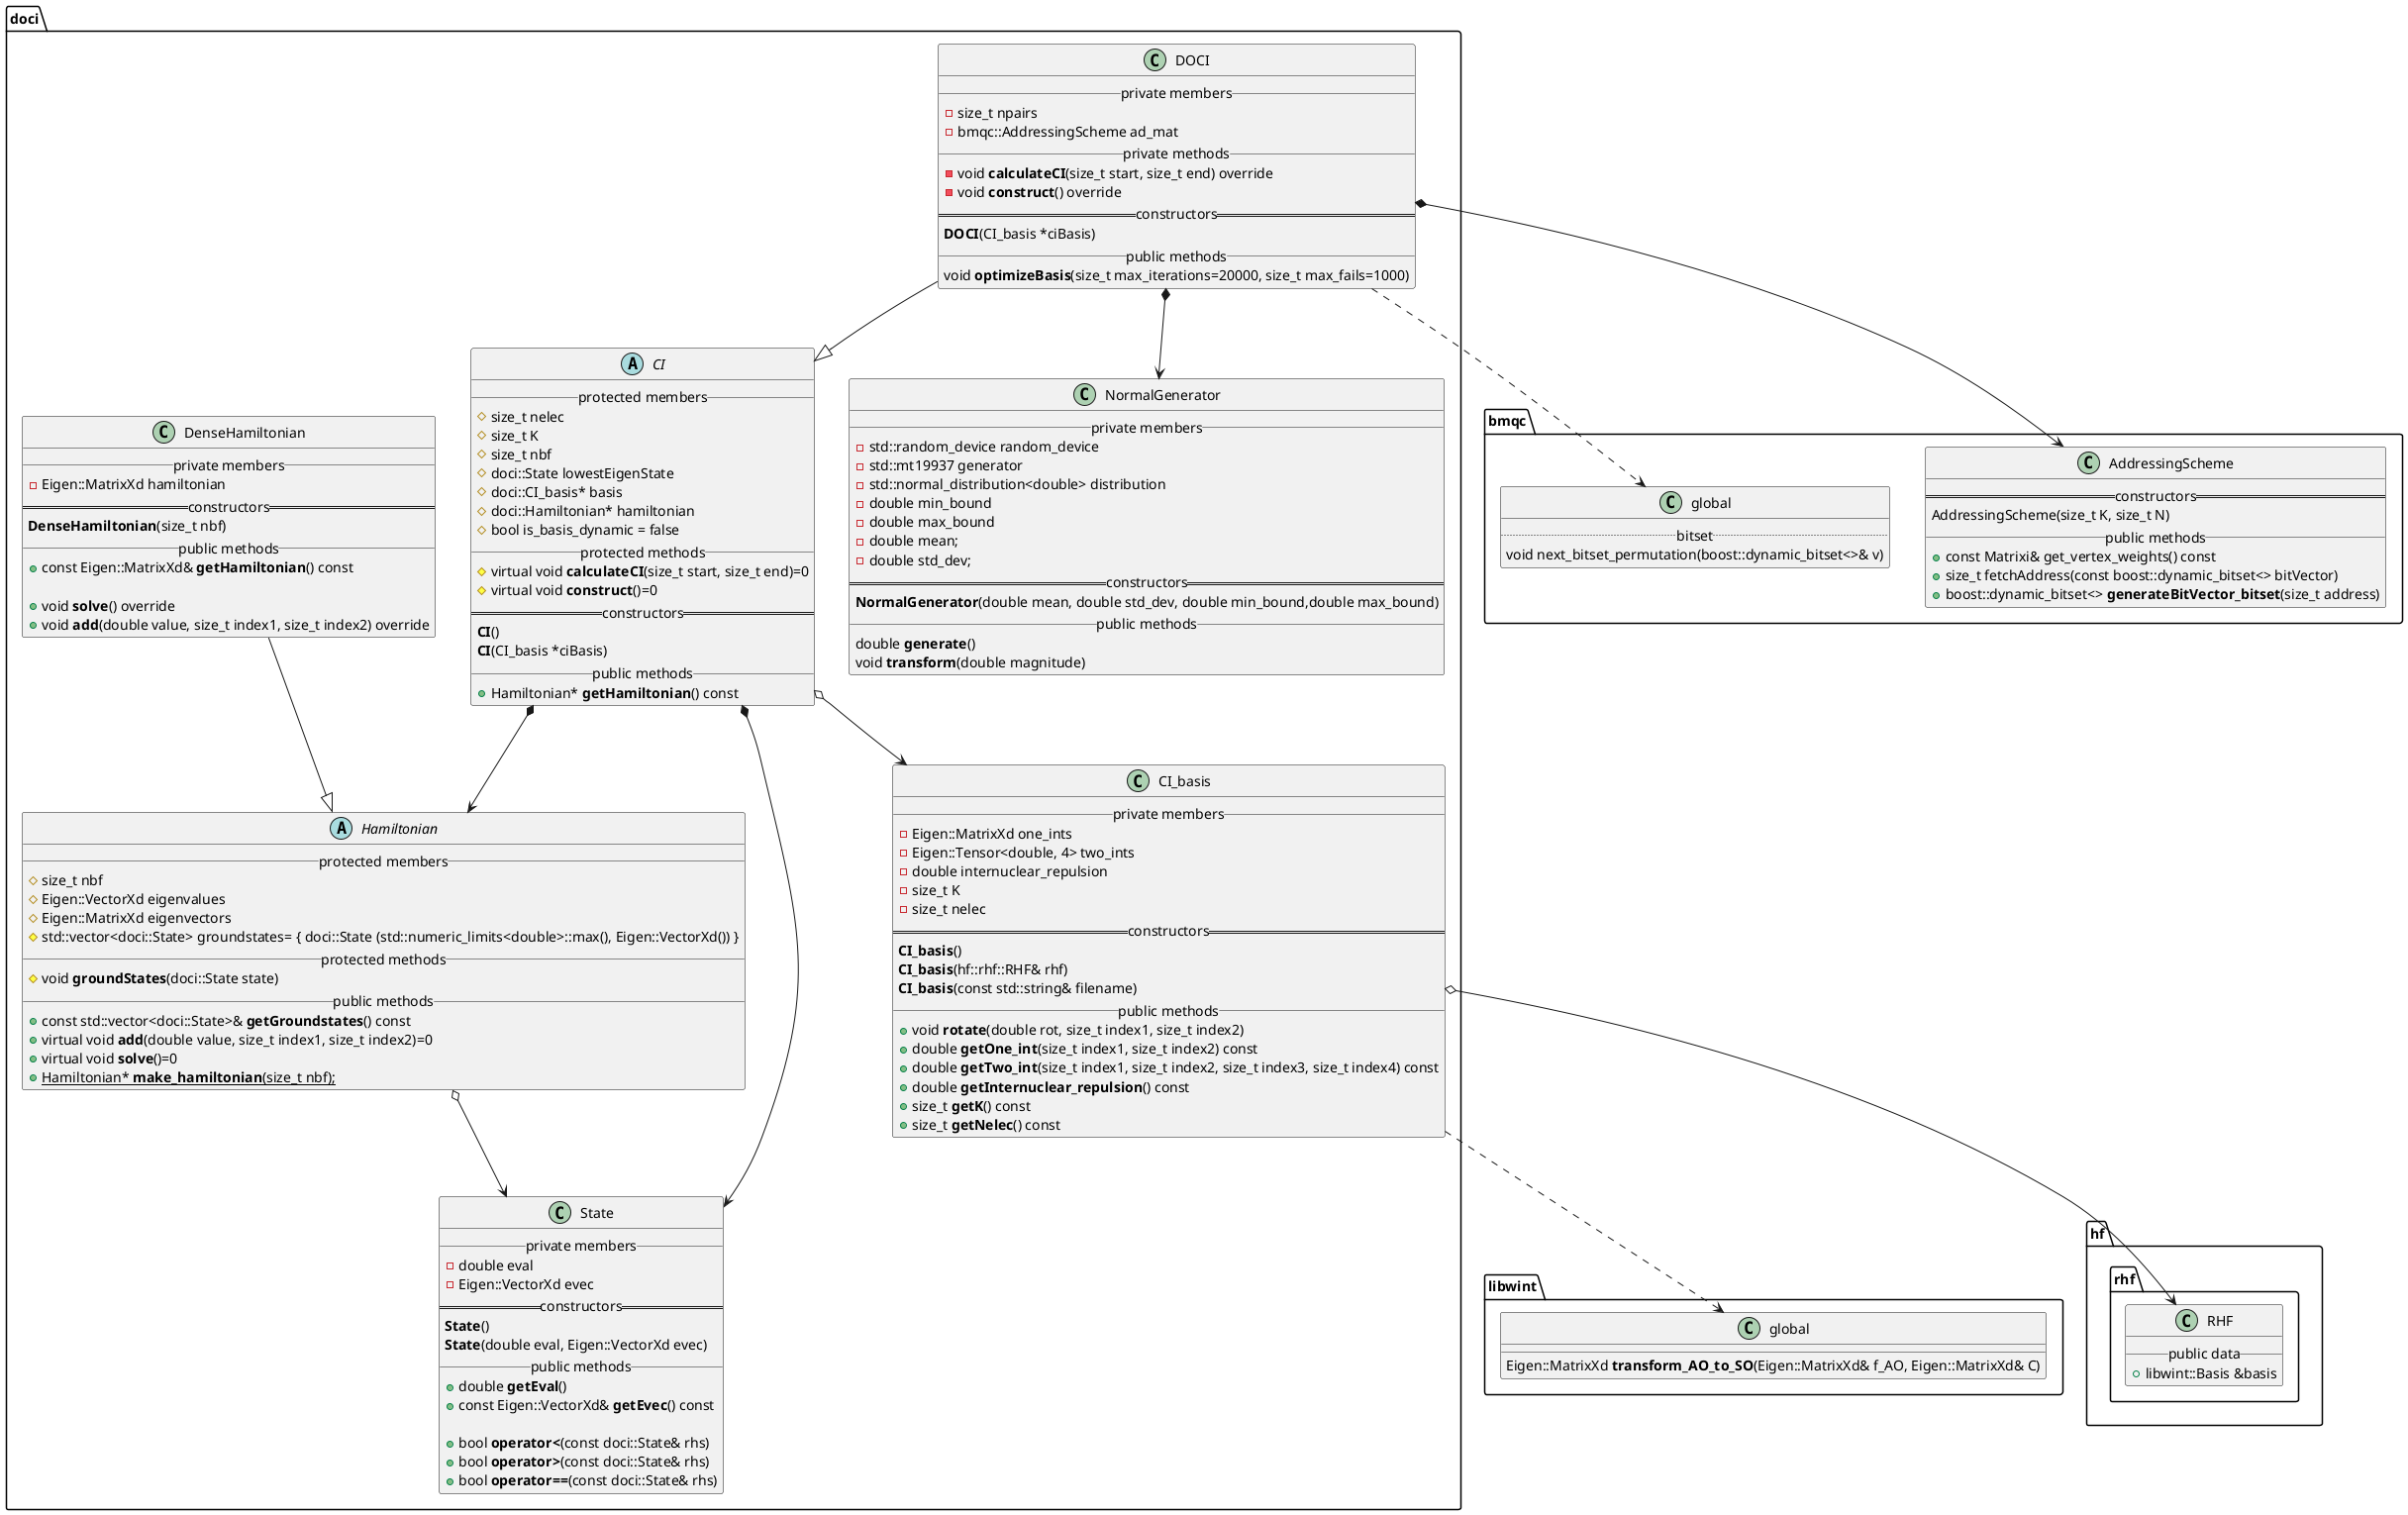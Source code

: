 @startuml

namespace doci {
    abstract class CI {
        __ protected members __
            # size_t nelec
            # size_t K
            # size_t nbf
            # doci::State lowestEigenState
            # doci::CI_basis* basis
            # doci::Hamiltonian* hamiltonian
            # bool is_basis_dynamic = false
        __ protected methods __
            # virtual void **calculateCI**(size_t start, size_t end)=0
	        # virtual void **construct**()=0
        == constructors ==
	        **CI**()
	        **CI**(CI_basis *ciBasis)
	    __ public methods __
	        + Hamiltonian* **getHamiltonian**() const
    }


    class DOCI {
        __ private members __
            - size_t npairs
            - bmqc::AddressingScheme ad_mat
        __ private methods __
            - void **calculateCI**(size_t start, size_t end) override
            - void **construct**() override
        == constructors ==
            **DOCI**(CI_basis *ciBasis)
        __ public methods __
            void **optimizeBasis**(size_t max_iterations=20000, size_t max_fails=1000)
    }


    class State {
        __ private members __
            - double eval
            - Eigen::VectorXd evec
        == constructors ==
            **State**()
            **State**(double eval, Eigen::VectorXd evec)
        __ public methods __
            + double **getEval**()
            + const Eigen::VectorXd& **getEvec**() const

            + bool **operator<**(const doci::State& rhs)
            + bool **operator>**(const doci::State& rhs)
            + bool **operator==**(const doci::State& rhs)
    }


    class CI_basis {
        __ private members __
            - Eigen::MatrixXd one_ints
            - Eigen::Tensor<double, 4> two_ints
            - double internuclear_repulsion
            - size_t K
            - size_t nelec
        == constructors ==
            **CI_basis**()
            **CI_basis**(hf::rhf::RHF& rhf)
            **CI_basis**(const std::string& filename)
        __ public methods __
            + void **rotate**(double rot, size_t index1, size_t index2)
            + double **getOne_int**(size_t index1, size_t index2) const
            + double **getTwo_int**(size_t index1, size_t index2, size_t index3, size_t index4) const
            + double **getInternuclear_repulsion**() const
            + size_t **getK**() const
            + size_t **getNelec**() const
    }


    abstract class Hamiltonian {
        __ protected members __
            # size_t nbf
            # Eigen::VectorXd eigenvalues
            # Eigen::MatrixXd eigenvectors
            # std::vector<doci::State> groundstates= { doci::State (std::numeric_limits<double>::max(), Eigen::VectorXd()) }
        __ protected methods __
            # void **groundStates**(doci::State state)
        __ public methods __
            + const std::vector<doci::State>& **getGroundstates**() const
            + virtual void **add**(double value, size_t index1, size_t index2)=0
            + virtual void **solve**()=0
            + {static} Hamiltonian* **make_hamiltonian**(size_t nbf);
    }


    class DenseHamiltonian {
        __ private members __
            - Eigen::MatrixXd hamiltonian
        == constructors ==
            **DenseHamiltonian**(size_t nbf)
        __ public methods __
            + const Eigen::MatrixXd& **getHamiltonian**() const

            + void **solve**() override
            + void **add**(double value, size_t index1, size_t index2) override
    }

    class NormalGenerator {
        __ private members __
            - std::random_device random_device
            - std::mt19937 generator
            - std::normal_distribution<double> distribution
            - double min_bound
            - double max_bound
            - double mean;
            - double std_dev;
        == constructors ==
            **NormalGenerator**(double mean, double std_dev, double min_bound,double max_bound)
        __ public methods __
            double **generate**()
            void **transform**(double magnitude)
    }
}


namespace bmqc {
    class AddressingScheme {
        == constructors ==
            AddressingScheme(size_t K, size_t N)
        __ public methods __
            + const Matrixi& get_vertex_weights() const
            + size_t fetchAddress(const boost::dynamic_bitset<> bitVector)
            + boost::dynamic_bitset<> **generateBitVector_bitset**(size_t address)
    }

    class global {
        .. bitset ..
            void next_bitset_permutation(boost::dynamic_bitset<>& v)
    }


}

namespace libwint {
    class global {
        Eigen::MatrixXd **transform_AO_to_SO**(Eigen::MatrixXd& f_AO, Eigen::MatrixXd& C)
    }
}

namespace hf {
    namespace rhf {
        class RHF {
            __ public data __
                + libwint::Basis &basis
        }
    }
}


doci.CI_basis ..> libwint.global
doci.CI_basis o--> hf.rhf.RHF

doci.Hamiltonian o--> doci.State

doci.DenseHamiltonian --|> doci.Hamiltonian

doci.CI *--> doci.State
doci.CI o--> doci.CI_basis
doci.CI *--> doci.Hamiltonian

doci.DOCI --|> doci.CI
doci.DOCI *--> bmqc.AddressingScheme
doci.DOCI ..> bmqc.global
doci.DOCI *--> doci.NormalGenerator


@enduml